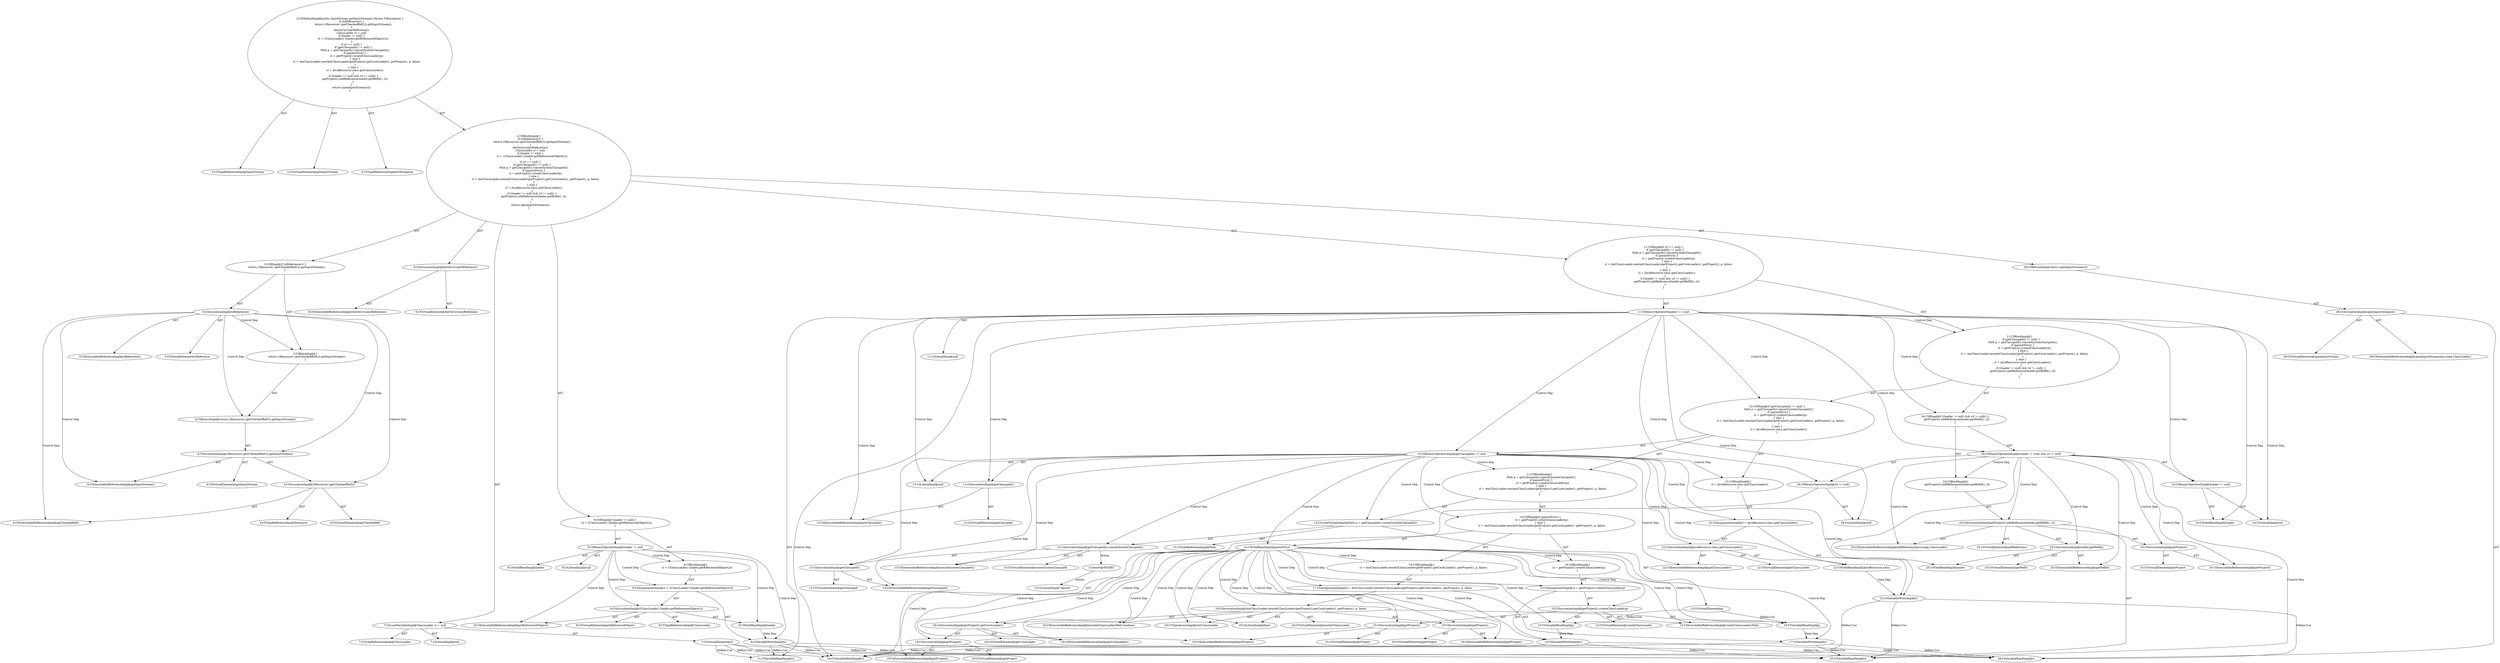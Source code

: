 digraph "getInputStream#?" {
0 [label="2:CtTypeReferenceImpl@InputStream" shape=ellipse]
1 [label="2:CtVirtualElement@getInputStream" shape=ellipse]
2 [label="2:CtTypeReferenceImpl@IOException" shape=ellipse]
3 [label="3:CtExecutableReferenceImpl@isReference()" shape=ellipse]
4 [label="3:CtVirtualElement@isReference" shape=ellipse]
5 [label="3:CtInvocationImpl@isReference()" shape=ellipse]
6 [label="4:CtExecutableReferenceImpl@getInputStream()" shape=ellipse]
7 [label="4:CtVirtualElement@getInputStream" shape=ellipse]
8 [label="4:CtExecutableReferenceImpl@getCheckedRef()" shape=ellipse]
9 [label="4:CtVirtualElement@getCheckedRef" shape=ellipse]
10 [label="4:CtInvocationImpl@((Resource) (getCheckedRef()))" shape=ellipse]
11 [label="4:CtTypeReferenceImpl@Resource" shape=ellipse]
12 [label="4:CtInvocationImpl@((Resource) (getCheckedRef())).getInputStream()" shape=ellipse]
13 [label="4:CtReturnImpl@return ((Resource) (getCheckedRef())).getInputStream()" shape=ellipse]
14 [label="3:CtBlockImpl@\{
    return ((Resource) (getCheckedRef())).getInputStream();
\}" shape=ellipse]
15 [label="3:CtIfImpl@if (isReference()) \{
    return ((Resource) (getCheckedRef())).getInputStream();
\}" shape=ellipse]
16 [label="6:CtExecutableReferenceImpl@dieOnCircularReference()" shape=ellipse]
17 [label="6:CtVirtualElement@dieOnCircularReference" shape=ellipse]
18 [label="6:CtInvocationImpl@dieOnCircularReference()" shape=ellipse]
19 [label="7:CtTypeReferenceImpl@ClassLoader" shape=ellipse]
20 [label="7:CtLiteralImpl@null" shape=ellipse]
21 [label="7:CtVirtualElement@cl" shape=ellipse]
22 [label="7:CtLocalVariableImpl@ClassLoader cl = null" shape=ellipse]
23 [label="8:CtFieldReadImpl@loader" shape=ellipse]
24 [label="8:CtLiteralImpl@null" shape=ellipse]
25 [label="8:CtBinaryOperatorImpl@loader != null" shape=ellipse]
26 [label="9:CtVariableWriteImpl@cl" shape=ellipse]
27 [label="9:CtExecutableReferenceImpl@getReferencedObject()" shape=ellipse]
28 [label="9:CtVirtualElement@getReferencedObject" shape=ellipse]
29 [label="9:CtFieldReadImpl@loader" shape=ellipse]
30 [label="9:CtInvocationImpl@((ClassLoader) (loader.getReferencedObject()))" shape=ellipse]
31 [label="9:CtTypeReferenceImpl@ClassLoader" shape=ellipse]
32 [label="9:CtAssignmentImpl@cl = ((ClassLoader) (loader.getReferencedObject()))" shape=ellipse]
33 [label="8:CtBlockImpl@\{
    cl = ((ClassLoader) (loader.getReferencedObject()));
\}" shape=ellipse]
34 [label="8:CtIfImpl@if (loader != null) \{
    cl = ((ClassLoader) (loader.getReferencedObject()));
\}" shape=ellipse]
35 [label="11:CtVariableReadImpl@cl" shape=ellipse]
36 [label="11:CtLiteralImpl@null" shape=ellipse]
37 [label="11:CtBinaryOperatorImpl@cl == null" shape=ellipse]
38 [label="12:CtExecutableReferenceImpl@getClasspath()" shape=ellipse]
39 [label="12:CtVirtualElement@getClasspath" shape=ellipse]
40 [label="12:CtInvocationImpl@getClasspath()" shape=ellipse]
41 [label="12:CtLiteralImpl@null" shape=ellipse]
42 [label="12:CtBinaryOperatorImpl@getClasspath() != null" shape=ellipse]
43 [label="13:CtTypeReferenceImpl@Path" shape=ellipse]
44 [label="13:CtExecutableReferenceImpl@concatSystemClasspath()" shape=ellipse]
45 [label="13:CtVirtualElement@concatSystemClasspath" shape=ellipse]
46 [label="13:CtExecutableReferenceImpl@getClasspath()" shape=ellipse]
47 [label="13:CtVirtualElement@getClasspath" shape=ellipse]
48 [label="13:CtInvocationImpl@getClasspath()" shape=ellipse]
49 [label="13:CtInvocationImpl@getClasspath().concatSystemClasspath()" shape=ellipse]
50 [label="13:CtVirtualElement@p" shape=ellipse]
51 [label="13:CtLocalVariableImpl@Path p = getClasspath().concatSystemClasspath()" shape=ellipse]
52 [label="14:CtFieldReadImpl@parentFirst" shape=ellipse]
53 [label="15:CtVariableWriteImpl@cl" shape=ellipse]
54 [label="15:CtExecutableReferenceImpl@createClassLoader(Path)" shape=ellipse]
55 [label="15:CtVirtualElement@createClassLoader" shape=ellipse]
56 [label="15:CtExecutableReferenceImpl@getProject()" shape=ellipse]
57 [label="15:CtVirtualElement@getProject" shape=ellipse]
58 [label="15:CtInvocationImpl@getProject()" shape=ellipse]
59 [label="15:CtVariableReadImpl@p" shape=ellipse]
60 [label="15:CtInvocationImpl@getProject().createClassLoader(p)" shape=ellipse]
61 [label="15:CtAssignmentImpl@cl = getProject().createClassLoader(p)" shape=ellipse]
62 [label="14:CtBlockImpl@\{
    cl = getProject().createClassLoader(p);
\}" shape=ellipse]
63 [label="17:CtVariableWriteImpl@cl" shape=ellipse]
64 [label="18:CtExecutableReferenceImpl@newAntClassLoader(Path,boolean)" shape=ellipse]
65 [label="18:CtVirtualElement@newAntClassLoader" shape=ellipse]
66 [label="18:CtTypeAccessImpl@AntClassLoader" shape=ellipse]
67 [label="19:CtExecutableReferenceImpl@getCoreLoader()" shape=ellipse]
68 [label="19:CtVirtualElement@getCoreLoader" shape=ellipse]
69 [label="19:CtExecutableReferenceImpl@getProject()" shape=ellipse]
70 [label="19:CtVirtualElement@getProject" shape=ellipse]
71 [label="19:CtInvocationImpl@getProject()" shape=ellipse]
72 [label="19:CtInvocationImpl@getProject().getCoreLoader()" shape=ellipse]
73 [label="19:CtExecutableReferenceImpl@getProject()" shape=ellipse]
74 [label="19:CtVirtualElement@getProject" shape=ellipse]
75 [label="19:CtInvocationImpl@getProject()" shape=ellipse]
76 [label="19:CtVariableReadImpl@p" shape=ellipse]
77 [label="19:CtLiteralImpl@false" shape=ellipse]
78 [label="18:CtInvocationImpl@AntClassLoader.newAntClassLoader(getProject().getCoreLoader(), getProject(), p, false)" shape=ellipse]
79 [label="17:CtAssignmentImpl@cl = AntClassLoader.newAntClassLoader(getProject().getCoreLoader(), getProject(), p, false)" shape=ellipse]
80 [label="16:CtBlockImpl@\{
    cl = AntClassLoader.newAntClassLoader(getProject().getCoreLoader(), getProject(), p, false);
\}" shape=ellipse]
81 [label="14:CtIfImpl@if (parentFirst) \{
    cl = getProject().createClassLoader(p);
\} else \{
    cl = AntClassLoader.newAntClassLoader(getProject().getCoreLoader(), getProject(), p, false);
\}" shape=ellipse]
82 [label="12:CtBlockImpl@\{
    Path p = getClasspath().concatSystemClasspath();
    if (parentFirst) \{
        cl = getProject().createClassLoader(p);
    \} else \{
        cl = AntClassLoader.newAntClassLoader(getProject().getCoreLoader(), getProject(), p, false);
    \}
\}" shape=ellipse]
83 [label="22:CtVariableWriteImpl@cl" shape=ellipse]
84 [label="22:CtExecutableReferenceImpl@getClassLoader()" shape=ellipse]
85 [label="22:CtVirtualElement@getClassLoader" shape=ellipse]
86 [label="22:CtFieldReadImpl@JavaResource.class" shape=ellipse]
87 [label="22:CtInvocationImpl@JavaResource.class.getClassLoader()" shape=ellipse]
88 [label="22:CtAssignmentImpl@cl = JavaResource.class.getClassLoader()" shape=ellipse]
89 [label="21:CtBlockImpl@\{
    cl = JavaResource.class.getClassLoader();
\}" shape=ellipse]
90 [label="12:CtIfImpl@if (getClasspath() != null) \{
    Path p = getClasspath().concatSystemClasspath();
    if (parentFirst) \{
        cl = getProject().createClassLoader(p);
    \} else \{
        cl = AntClassLoader.newAntClassLoader(getProject().getCoreLoader(), getProject(), p, false);
    \}
\} else \{
    cl = JavaResource.class.getClassLoader();
\}" shape=ellipse]
91 [label="24:CtFieldReadImpl@loader" shape=ellipse]
92 [label="24:CtLiteralImpl@null" shape=ellipse]
93 [label="24:CtBinaryOperatorImpl@(loader != null)" shape=ellipse]
94 [label="24:CtVariableReadImpl@cl" shape=ellipse]
95 [label="24:CtLiteralImpl@null" shape=ellipse]
96 [label="24:CtBinaryOperatorImpl@(cl != null)" shape=ellipse]
97 [label="24:CtBinaryOperatorImpl@(loader != null) && (cl != null)" shape=ellipse]
98 [label="25:CtExecutableReferenceImpl@addReference(java.lang.ClassLoader)" shape=ellipse]
99 [label="25:CtVirtualElement@addReference" shape=ellipse]
100 [label="25:CtExecutableReferenceImpl@getProject()" shape=ellipse]
101 [label="25:CtVirtualElement@getProject" shape=ellipse]
102 [label="25:CtInvocationImpl@getProject()" shape=ellipse]
103 [label="25:CtExecutableReferenceImpl@getRefId()" shape=ellipse]
104 [label="25:CtVirtualElement@getRefId" shape=ellipse]
105 [label="25:CtFieldReadImpl@loader" shape=ellipse]
106 [label="25:CtInvocationImpl@loader.getRefId()" shape=ellipse]
107 [label="25:CtVariableReadImpl@cl" shape=ellipse]
108 [label="25:CtInvocationImpl@getProject().addReference(loader.getRefId(), cl)" shape=ellipse]
109 [label="24:CtBlockImpl@\{
    getProject().addReference(loader.getRefId(), cl);
\}" shape=ellipse]
110 [label="24:CtIfImpl@if ((loader != null) && (cl != null)) \{
    getProject().addReference(loader.getRefId(), cl);
\}" shape=ellipse]
111 [label="11:CtBlockImpl@\{
    if (getClasspath() != null) \{
        Path p = getClasspath().concatSystemClasspath();
        if (parentFirst) \{
            cl = getProject().createClassLoader(p);
        \} else \{
            cl = AntClassLoader.newAntClassLoader(getProject().getCoreLoader(), getProject(), p, false);
        \}
    \} else \{
        cl = JavaResource.class.getClassLoader();
    \}
    if ((loader != null) && (cl != null)) \{
        getProject().addReference(loader.getRefId(), cl);
    \}
\}" shape=ellipse]
112 [label="11:CtIfImpl@if (cl == null) \{
    if (getClasspath() != null) \{
        Path p = getClasspath().concatSystemClasspath();
        if (parentFirst) \{
            cl = getProject().createClassLoader(p);
        \} else \{
            cl = AntClassLoader.newAntClassLoader(getProject().getCoreLoader(), getProject(), p, false);
        \}
    \} else \{
        cl = JavaResource.class.getClassLoader();
    \}
    if ((loader != null) && (cl != null)) \{
        getProject().addReference(loader.getRefId(), cl);
    \}
\}" shape=ellipse]
113 [label="28:CtExecutableReferenceImpl@openInputStream(java.lang.ClassLoader)" shape=ellipse]
114 [label="28:CtVirtualElement@openInputStream" shape=ellipse]
115 [label="28:CtVariableReadImpl@cl" shape=ellipse]
116 [label="28:CtInvocationImpl@openInputStream(cl)" shape=ellipse]
117 [label="28:CtReturnImpl@return openInputStream(cl)" shape=ellipse]
118 [label="2:CtBlockImpl@\{
    if (isReference()) \{
        return ((Resource) (getCheckedRef())).getInputStream();
    \}
    dieOnCircularReference();
    ClassLoader cl = null;
    if (loader != null) \{
        cl = ((ClassLoader) (loader.getReferencedObject()));
    \}
    if (cl == null) \{
        if (getClasspath() != null) \{
            Path p = getClasspath().concatSystemClasspath();
            if (parentFirst) \{
                cl = getProject().createClassLoader(p);
            \} else \{
                cl = AntClassLoader.newAntClassLoader(getProject().getCoreLoader(), getProject(), p, false);
            \}
        \} else \{
            cl = JavaResource.class.getClassLoader();
        \}
        if ((loader != null) && (cl != null)) \{
            getProject().addReference(loader.getRefId(), cl);
        \}
    \}
    return openInputStream(cl);
\}" shape=ellipse]
119 [label="2:CtMethodImpl@public InputStream getInputStream() throws IOException \{
    if (isReference()) \{
        return ((Resource) (getCheckedRef())).getInputStream();
    \}
    dieOnCircularReference();
    ClassLoader cl = null;
    if (loader != null) \{
        cl = ((ClassLoader) (loader.getReferencedObject()));
    \}
    if (cl == null) \{
        if (getClasspath() != null) \{
            Path p = getClasspath().concatSystemClasspath();
            if (parentFirst) \{
                cl = getProject().createClassLoader(p);
            \} else \{
                cl = AntClassLoader.newAntClassLoader(getProject().getCoreLoader(), getProject(), p, false);
            \}
        \} else \{
            cl = JavaResource.class.getClassLoader();
        \}
        if ((loader != null) && (cl != null)) \{
            getProject().addReference(loader.getRefId(), cl);
        \}
    \}
    return openInputStream(cl);
\}" shape=ellipse]
120 [label="13:Insert@INSERT" shape=ellipse]
121 [label="13:CtLiteralImpl@\"ignore\"" shape=ellipse]
5 -> 4 [label="AST"];
5 -> 3 [label="AST"];
5 -> 14 [label="Control Dep"];
5 -> 13 [label="Control Dep"];
5 -> 12 [label="Control Dep"];
5 -> 6 [label="Control Dep"];
5 -> 10 [label="Control Dep"];
5 -> 8 [label="Control Dep"];
10 -> 9 [label="AST"];
10 -> 11 [label="AST"];
10 -> 8 [label="AST"];
12 -> 7 [label="AST"];
12 -> 10 [label="AST"];
12 -> 6 [label="AST"];
13 -> 12 [label="AST"];
14 -> 13 [label="AST"];
15 -> 5 [label="AST"];
15 -> 14 [label="AST"];
18 -> 17 [label="AST"];
18 -> 16 [label="AST"];
21 -> 35 [label="Define-Use"];
21 -> 94 [label="Define-Use"];
21 -> 107 [label="Define-Use"];
21 -> 115 [label="Define-Use"];
22 -> 21 [label="AST"];
22 -> 19 [label="AST"];
22 -> 20 [label="AST"];
25 -> 23 [label="AST"];
25 -> 24 [label="AST"];
25 -> 33 [label="Control Dep"];
25 -> 32 [label="Control Dep"];
25 -> 26 [label="Control Dep"];
25 -> 30 [label="Control Dep"];
25 -> 27 [label="Control Dep"];
25 -> 29 [label="Control Dep"];
26 -> 35 [label="Define-Use"];
26 -> 94 [label="Define-Use"];
26 -> 107 [label="Define-Use"];
26 -> 115 [label="Define-Use"];
29 -> 26 [label="Data Dep"];
30 -> 28 [label="AST"];
30 -> 31 [label="AST"];
30 -> 29 [label="AST"];
30 -> 27 [label="AST"];
32 -> 26 [label="AST"];
32 -> 30 [label="AST"];
33 -> 32 [label="AST"];
34 -> 25 [label="AST"];
34 -> 33 [label="AST"];
37 -> 35 [label="AST"];
37 -> 36 [label="AST"];
37 -> 111 [label="Control Dep"];
37 -> 90 [label="Control Dep"];
37 -> 42 [label="Control Dep"];
37 -> 40 [label="Control Dep"];
37 -> 38 [label="Control Dep"];
37 -> 41 [label="Control Dep"];
37 -> 110 [label="Control Dep"];
37 -> 97 [label="Control Dep"];
37 -> 93 [label="Control Dep"];
37 -> 91 [label="Control Dep"];
37 -> 92 [label="Control Dep"];
37 -> 96 [label="Control Dep"];
37 -> 94 [label="Control Dep"];
37 -> 95 [label="Control Dep"];
40 -> 39 [label="AST"];
40 -> 38 [label="AST"];
42 -> 40 [label="AST"];
42 -> 41 [label="AST"];
42 -> 82 [label="Control Dep"];
42 -> 51 [label="Control Dep"];
42 -> 49 [label="Control Dep"];
42 -> 44 [label="Control Dep"];
42 -> 48 [label="Control Dep"];
42 -> 46 [label="Control Dep"];
42 -> 81 [label="Control Dep"];
42 -> 52 [label="Control Dep"];
42 -> 89 [label="Control Dep"];
42 -> 88 [label="Control Dep"];
42 -> 83 [label="Control Dep"];
42 -> 87 [label="Control Dep"];
42 -> 84 [label="Control Dep"];
42 -> 86 [label="Control Dep"];
48 -> 47 [label="AST"];
48 -> 46 [label="AST"];
49 -> 45 [label="AST"];
49 -> 48 [label="AST"];
49 -> 44 [label="AST"];
49 -> 120 [label="Action"];
50 -> 59 [label="Define-Use"];
50 -> 76 [label="Define-Use"];
51 -> 50 [label="AST"];
51 -> 43 [label="AST"];
51 -> 49 [label="AST"];
52 -> 62 [label="Control Dep"];
52 -> 61 [label="Control Dep"];
52 -> 53 [label="Control Dep"];
52 -> 60 [label="Control Dep"];
52 -> 54 [label="Control Dep"];
52 -> 58 [label="Control Dep"];
52 -> 56 [label="Control Dep"];
52 -> 59 [label="Control Dep"];
52 -> 80 [label="Control Dep"];
52 -> 79 [label="Control Dep"];
52 -> 63 [label="Control Dep"];
52 -> 78 [label="Control Dep"];
52 -> 64 [label="Control Dep"];
52 -> 66 [label="Control Dep"];
52 -> 72 [label="Control Dep"];
52 -> 67 [label="Control Dep"];
52 -> 71 [label="Control Dep"];
52 -> 69 [label="Control Dep"];
52 -> 75 [label="Control Dep"];
52 -> 73 [label="Control Dep"];
52 -> 76 [label="Control Dep"];
52 -> 77 [label="Control Dep"];
53 -> 94 [label="Define-Use"];
53 -> 107 [label="Define-Use"];
53 -> 115 [label="Define-Use"];
58 -> 57 [label="AST"];
58 -> 56 [label="AST"];
59 -> 53 [label="Data Dep"];
60 -> 55 [label="AST"];
60 -> 58 [label="AST"];
60 -> 54 [label="AST"];
60 -> 59 [label="AST"];
61 -> 53 [label="AST"];
61 -> 60 [label="AST"];
62 -> 61 [label="AST"];
63 -> 94 [label="Define-Use"];
63 -> 107 [label="Define-Use"];
63 -> 115 [label="Define-Use"];
71 -> 70 [label="AST"];
71 -> 69 [label="AST"];
72 -> 68 [label="AST"];
72 -> 71 [label="AST"];
72 -> 67 [label="AST"];
75 -> 74 [label="AST"];
75 -> 73 [label="AST"];
76 -> 63 [label="Data Dep"];
78 -> 65 [label="AST"];
78 -> 66 [label="AST"];
78 -> 64 [label="AST"];
78 -> 72 [label="AST"];
78 -> 75 [label="AST"];
78 -> 76 [label="AST"];
78 -> 77 [label="AST"];
79 -> 63 [label="AST"];
79 -> 78 [label="AST"];
80 -> 79 [label="AST"];
81 -> 52 [label="AST"];
81 -> 62 [label="AST"];
81 -> 80 [label="AST"];
82 -> 51 [label="AST"];
82 -> 81 [label="AST"];
83 -> 94 [label="Define-Use"];
83 -> 107 [label="Define-Use"];
83 -> 115 [label="Define-Use"];
86 -> 83 [label="Data Dep"];
87 -> 85 [label="AST"];
87 -> 86 [label="AST"];
87 -> 84 [label="AST"];
88 -> 83 [label="AST"];
88 -> 87 [label="AST"];
89 -> 88 [label="AST"];
90 -> 42 [label="AST"];
90 -> 82 [label="AST"];
90 -> 89 [label="AST"];
93 -> 91 [label="AST"];
93 -> 92 [label="AST"];
96 -> 94 [label="AST"];
96 -> 95 [label="AST"];
97 -> 93 [label="AST"];
97 -> 96 [label="AST"];
97 -> 109 [label="Control Dep"];
97 -> 108 [label="Control Dep"];
97 -> 98 [label="Control Dep"];
97 -> 102 [label="Control Dep"];
97 -> 100 [label="Control Dep"];
97 -> 106 [label="Control Dep"];
97 -> 103 [label="Control Dep"];
97 -> 105 [label="Control Dep"];
97 -> 107 [label="Control Dep"];
102 -> 101 [label="AST"];
102 -> 100 [label="AST"];
106 -> 104 [label="AST"];
106 -> 105 [label="AST"];
106 -> 103 [label="AST"];
108 -> 99 [label="AST"];
108 -> 102 [label="AST"];
108 -> 98 [label="AST"];
108 -> 106 [label="AST"];
108 -> 107 [label="AST"];
109 -> 108 [label="AST"];
110 -> 97 [label="AST"];
110 -> 109 [label="AST"];
111 -> 90 [label="AST"];
111 -> 110 [label="AST"];
112 -> 37 [label="AST"];
112 -> 111 [label="AST"];
116 -> 114 [label="AST"];
116 -> 113 [label="AST"];
116 -> 115 [label="AST"];
117 -> 116 [label="AST"];
118 -> 15 [label="AST"];
118 -> 18 [label="AST"];
118 -> 22 [label="AST"];
118 -> 34 [label="AST"];
118 -> 112 [label="AST"];
118 -> 117 [label="AST"];
119 -> 1 [label="AST"];
119 -> 0 [label="AST"];
119 -> 2 [label="AST"];
119 -> 118 [label="AST"];
120 -> 121 [label="Action"];
}